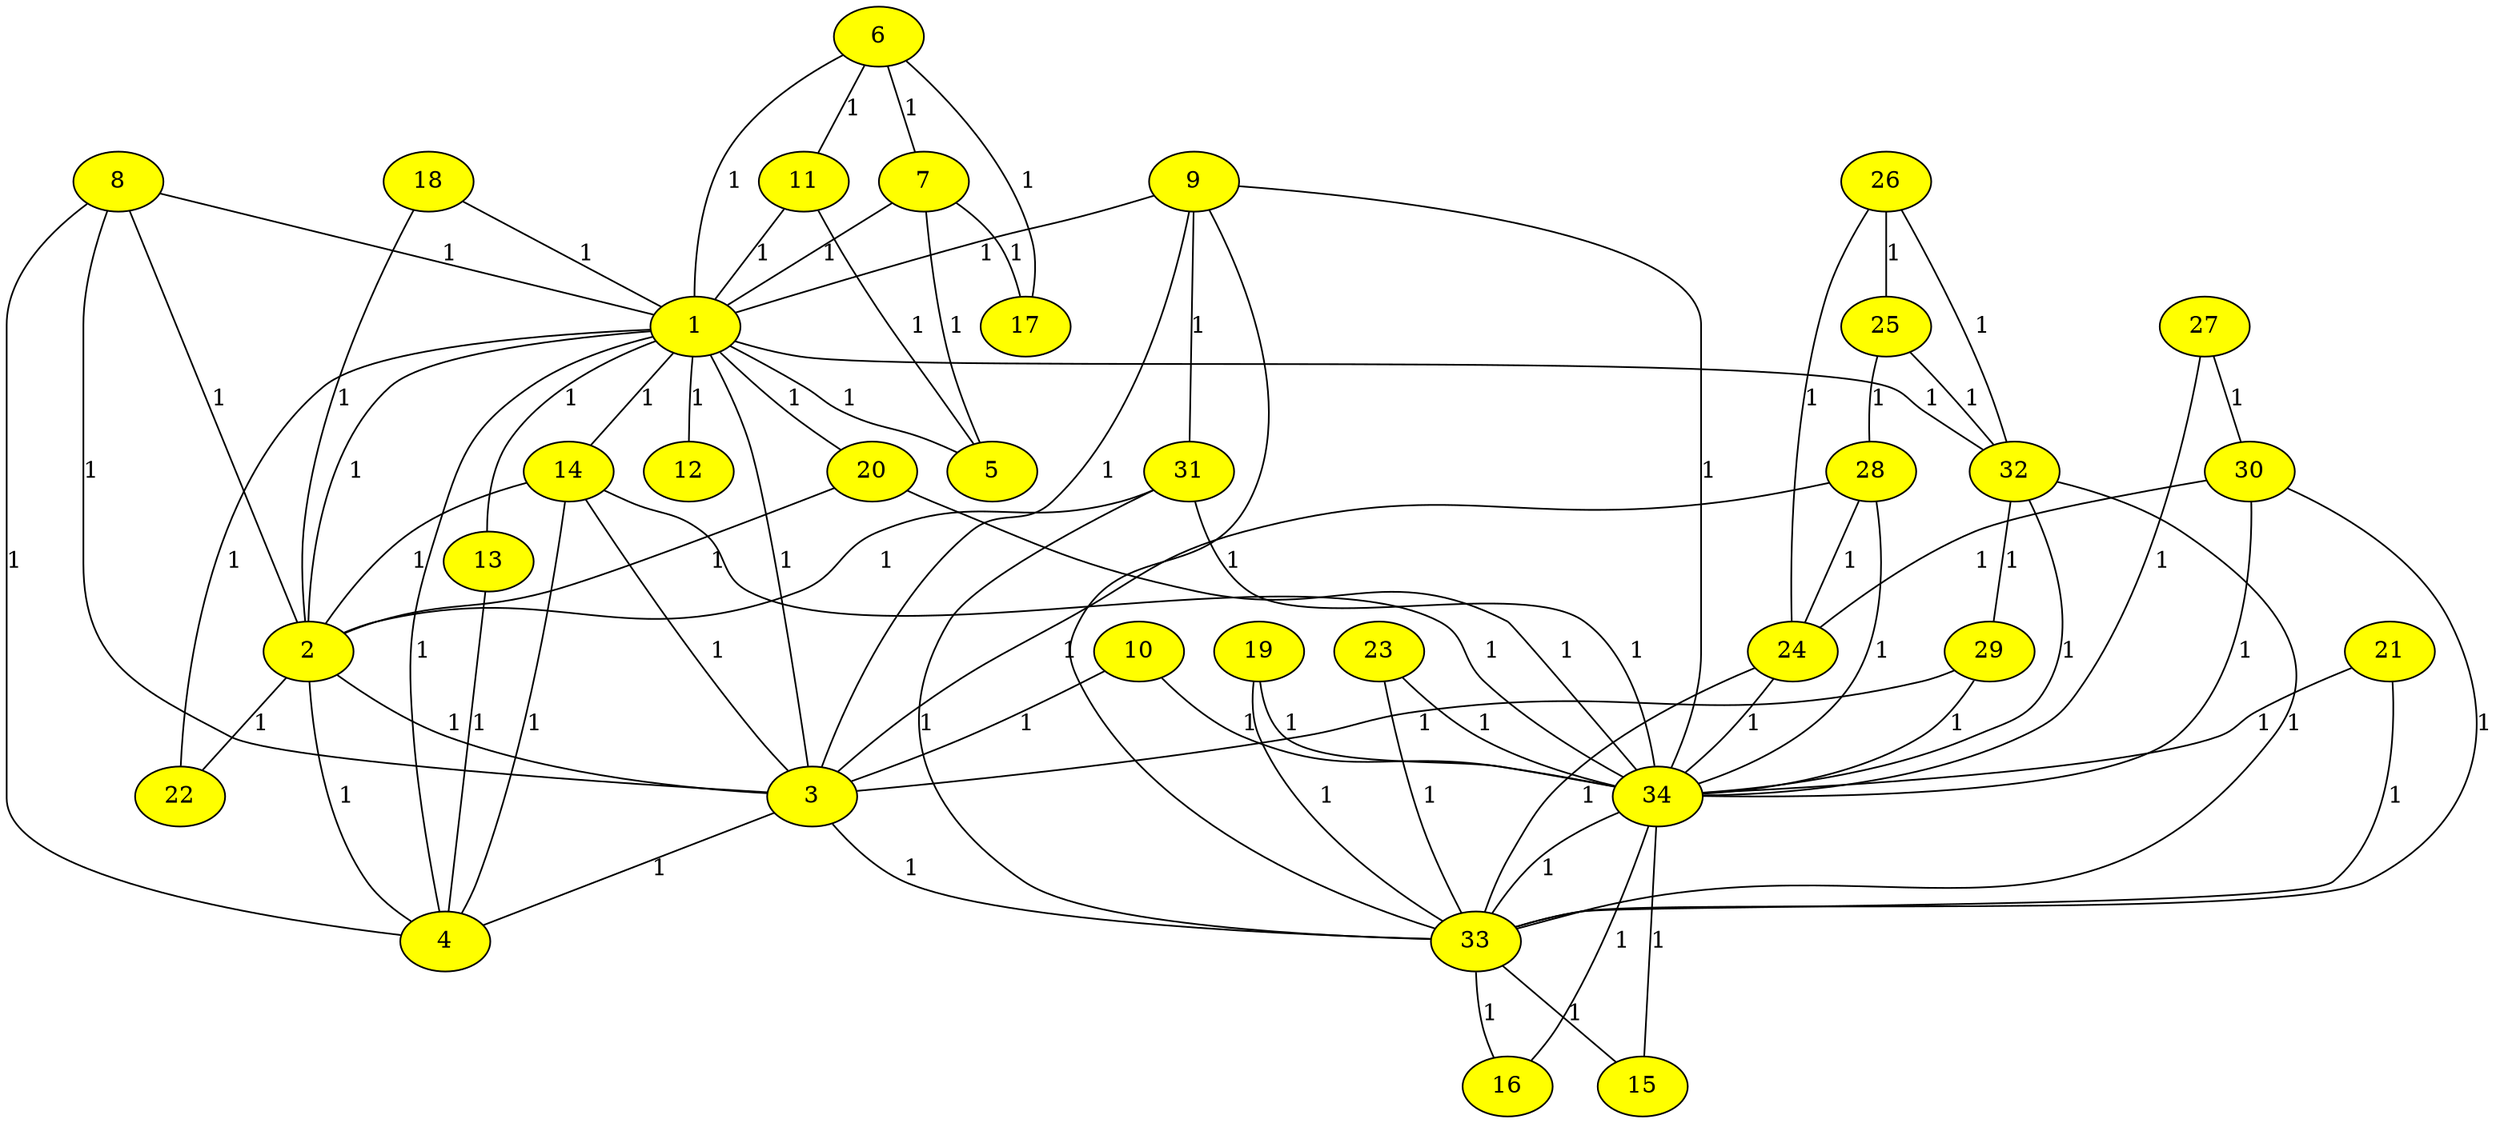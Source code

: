 graph graphutils
{
  splines=true;
  node [ color = black, fillcolor = white, style = filled ];
  "26" -- "24" [w=1,label=1];
  "26" -- "25" [w=1,label=1];
  "26" -- "32" [w=1,label=1];
  "26" [fillcolor="#ffff00"];
  "25" -- "28" [w=1,label=1];
  "25" -- "32" [w=1,label=1];
  "25" [fillcolor="#ffff00"];
  "6" -- "1" [w=1,label=1];
  "6" -- "7" [w=1,label=1];
  "6" -- "11" [w=1,label=1];
  "6" -- "17" [w=1,label=1];
  "6" [fillcolor="#ffff00"];
  "18" -- "1" [w=1,label=1];
  "18" -- "2" [w=1,label=1];
  "18" [fillcolor="#ffff00"];
  "7" -- "1" [w=1,label=1];
  "7" -- "5" [w=1,label=1];
  "7" -- "17" [w=1,label=1];
  "7" [fillcolor="#ffff00"];
  "17" [fillcolor="#ffff00"];
  "28" -- "3" [w=1,label=1];
  "28" -- "24" [w=1,label=1];
  "28" -- "34" [w=1,label=1];
  "28" [fillcolor="#ffff00"];
  "8" -- "1" [w=1,label=1];
  "8" -- "2" [w=1,label=1];
  "8" -- "3" [w=1,label=1];
  "8" -- "4" [w=1,label=1];
  "8" [fillcolor="#ffff00"];
  "27" -- "30" [w=1,label=1];
  "27" -- "34" [w=1,label=1];
  "27" [fillcolor="#ffff00"];
  "11" -- "1" [w=1,label=1];
  "11" -- "5" [w=1,label=1];
  "11" [fillcolor="#ffff00"];
  "9" -- "1" [w=1,label=1];
  "9" -- "3" [w=1,label=1];
  "9" -- "31" [w=1,label=1];
  "9" -- "33" [w=1,label=1];
  "9" -- "34" [w=1,label=1];
  "9" [fillcolor="#ffff00"];
  "10" -- "3" [w=1,label=1];
  "10" -- "34" [w=1,label=1];
  "10" [fillcolor="#ffff00"];
  "21" -- "33" [w=1,label=1];
  "21" -- "34" [w=1,label=1];
  "21" [fillcolor="#ffff00"];
  "1" -- "2" [w=1,label=1];
  "1" -- "3" [w=1,label=1];
  "1" -- "4" [w=1,label=1];
  "1" -- "5" [w=1,label=1];
  "1" -- "12" [w=1,label=1];
  "1" -- "13" [w=1,label=1];
  "1" -- "14" [w=1,label=1];
  "1" -- "20" [w=1,label=1];
  "1" -- "22" [w=1,label=1];
  "1" -- "32" [w=1,label=1];
  "1" [fillcolor="#ffff00"];
  "19" -- "33" [w=1,label=1];
  "19" -- "34" [w=1,label=1];
  "19" [fillcolor="#ffff00"];
  "32" -- "29" [w=1,label=1];
  "32" -- "33" [w=1,label=1];
  "32" -- "34" [w=1,label=1];
  "32" [fillcolor="#ffff00"];
  "20" -- "2" [w=1,label=1];
  "20" -- "34" [w=1,label=1];
  "20" [fillcolor="#ffff00"];
  "14" -- "2" [w=1,label=1];
  "14" -- "3" [w=1,label=1];
  "14" -- "4" [w=1,label=1];
  "14" -- "34" [w=1,label=1];
  "14" [fillcolor="#ffff00"];
  "31" -- "2" [w=1,label=1];
  "31" -- "33" [w=1,label=1];
  "31" -- "34" [w=1,label=1];
  "31" [fillcolor="#ffff00"];
  "29" -- "3" [w=1,label=1];
  "29" -- "34" [w=1,label=1];
  "29" [fillcolor="#ffff00"];
  "2" -- "3" [w=1,label=1];
  "2" -- "4" [w=1,label=1];
  "2" -- "22" [w=1,label=1];
  "2" [fillcolor="#ffff00"];
  "30" -- "24" [w=1,label=1];
  "30" -- "33" [w=1,label=1];
  "30" -- "34" [w=1,label=1];
  "30" [fillcolor="#ffff00"];
  "13" -- "4" [w=1,label=1];
  "13" [fillcolor="#ffff00"];
  "24" -- "33" [w=1,label=1];
  "24" -- "34" [w=1,label=1];
  "24" [fillcolor="#ffff00"];
  "12" [fillcolor="#ffff00"];
  "3" -- "4" [w=1,label=1];
  "3" -- "33" [w=1,label=1];
  "3" [fillcolor="#ffff00"];
  "23" -- "33" [w=1,label=1];
  "23" -- "34" [w=1,label=1];
  "23" [fillcolor="#ffff00"];
  "34" -- "15" [w=1,label=1];
  "34" -- "16" [w=1,label=1];
  "34" -- "33" [w=1,label=1];
  "34" [fillcolor="#ffff00"];
  "22" [fillcolor="#ffff00"];
  "4" [fillcolor="#ffff00"];
  "33" -- "15" [w=1,label=1];
  "33" -- "16" [w=1,label=1];
  "33" [fillcolor="#ffff00"];
  "16" [fillcolor="#ffff00"];
  "5" [fillcolor="#ffff00"];
  "15" [fillcolor="#ffff00"];
}
